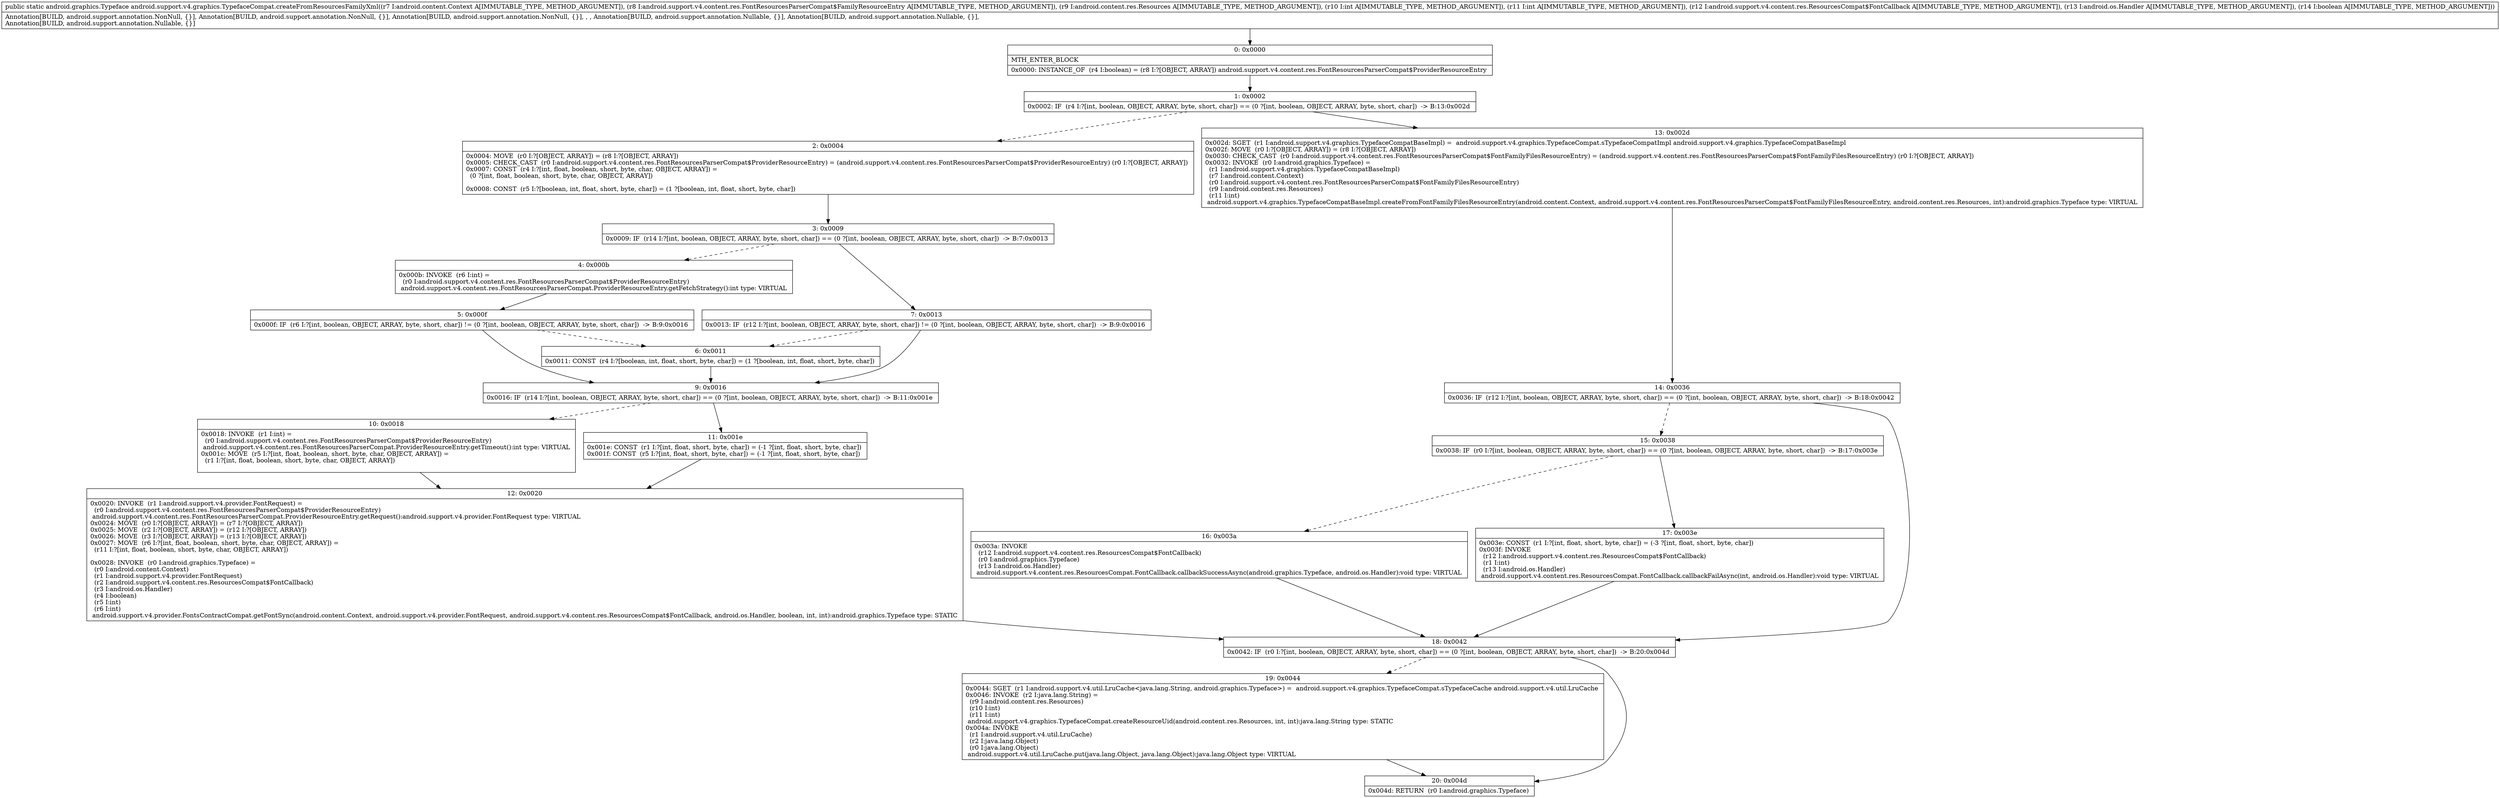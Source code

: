 digraph "CFG forandroid.support.v4.graphics.TypefaceCompat.createFromResourcesFamilyXml(Landroid\/content\/Context;Landroid\/support\/v4\/content\/res\/FontResourcesParserCompat$FamilyResourceEntry;Landroid\/content\/res\/Resources;IILandroid\/support\/v4\/content\/res\/ResourcesCompat$FontCallback;Landroid\/os\/Handler;Z)Landroid\/graphics\/Typeface;" {
Node_0 [shape=record,label="{0\:\ 0x0000|MTH_ENTER_BLOCK\l|0x0000: INSTANCE_OF  (r4 I:boolean) = (r8 I:?[OBJECT, ARRAY]) android.support.v4.content.res.FontResourcesParserCompat$ProviderResourceEntry \l}"];
Node_1 [shape=record,label="{1\:\ 0x0002|0x0002: IF  (r4 I:?[int, boolean, OBJECT, ARRAY, byte, short, char]) == (0 ?[int, boolean, OBJECT, ARRAY, byte, short, char])  \-\> B:13:0x002d \l}"];
Node_2 [shape=record,label="{2\:\ 0x0004|0x0004: MOVE  (r0 I:?[OBJECT, ARRAY]) = (r8 I:?[OBJECT, ARRAY]) \l0x0005: CHECK_CAST  (r0 I:android.support.v4.content.res.FontResourcesParserCompat$ProviderResourceEntry) = (android.support.v4.content.res.FontResourcesParserCompat$ProviderResourceEntry) (r0 I:?[OBJECT, ARRAY]) \l0x0007: CONST  (r4 I:?[int, float, boolean, short, byte, char, OBJECT, ARRAY]) = \l  (0 ?[int, float, boolean, short, byte, char, OBJECT, ARRAY])\l \l0x0008: CONST  (r5 I:?[boolean, int, float, short, byte, char]) = (1 ?[boolean, int, float, short, byte, char]) \l}"];
Node_3 [shape=record,label="{3\:\ 0x0009|0x0009: IF  (r14 I:?[int, boolean, OBJECT, ARRAY, byte, short, char]) == (0 ?[int, boolean, OBJECT, ARRAY, byte, short, char])  \-\> B:7:0x0013 \l}"];
Node_4 [shape=record,label="{4\:\ 0x000b|0x000b: INVOKE  (r6 I:int) = \l  (r0 I:android.support.v4.content.res.FontResourcesParserCompat$ProviderResourceEntry)\l android.support.v4.content.res.FontResourcesParserCompat.ProviderResourceEntry.getFetchStrategy():int type: VIRTUAL \l}"];
Node_5 [shape=record,label="{5\:\ 0x000f|0x000f: IF  (r6 I:?[int, boolean, OBJECT, ARRAY, byte, short, char]) != (0 ?[int, boolean, OBJECT, ARRAY, byte, short, char])  \-\> B:9:0x0016 \l}"];
Node_6 [shape=record,label="{6\:\ 0x0011|0x0011: CONST  (r4 I:?[boolean, int, float, short, byte, char]) = (1 ?[boolean, int, float, short, byte, char]) \l}"];
Node_7 [shape=record,label="{7\:\ 0x0013|0x0013: IF  (r12 I:?[int, boolean, OBJECT, ARRAY, byte, short, char]) != (0 ?[int, boolean, OBJECT, ARRAY, byte, short, char])  \-\> B:9:0x0016 \l}"];
Node_9 [shape=record,label="{9\:\ 0x0016|0x0016: IF  (r14 I:?[int, boolean, OBJECT, ARRAY, byte, short, char]) == (0 ?[int, boolean, OBJECT, ARRAY, byte, short, char])  \-\> B:11:0x001e \l}"];
Node_10 [shape=record,label="{10\:\ 0x0018|0x0018: INVOKE  (r1 I:int) = \l  (r0 I:android.support.v4.content.res.FontResourcesParserCompat$ProviderResourceEntry)\l android.support.v4.content.res.FontResourcesParserCompat.ProviderResourceEntry.getTimeout():int type: VIRTUAL \l0x001c: MOVE  (r5 I:?[int, float, boolean, short, byte, char, OBJECT, ARRAY]) = \l  (r1 I:?[int, float, boolean, short, byte, char, OBJECT, ARRAY])\l \l}"];
Node_11 [shape=record,label="{11\:\ 0x001e|0x001e: CONST  (r1 I:?[int, float, short, byte, char]) = (\-1 ?[int, float, short, byte, char]) \l0x001f: CONST  (r5 I:?[int, float, short, byte, char]) = (\-1 ?[int, float, short, byte, char]) \l}"];
Node_12 [shape=record,label="{12\:\ 0x0020|0x0020: INVOKE  (r1 I:android.support.v4.provider.FontRequest) = \l  (r0 I:android.support.v4.content.res.FontResourcesParserCompat$ProviderResourceEntry)\l android.support.v4.content.res.FontResourcesParserCompat.ProviderResourceEntry.getRequest():android.support.v4.provider.FontRequest type: VIRTUAL \l0x0024: MOVE  (r0 I:?[OBJECT, ARRAY]) = (r7 I:?[OBJECT, ARRAY]) \l0x0025: MOVE  (r2 I:?[OBJECT, ARRAY]) = (r12 I:?[OBJECT, ARRAY]) \l0x0026: MOVE  (r3 I:?[OBJECT, ARRAY]) = (r13 I:?[OBJECT, ARRAY]) \l0x0027: MOVE  (r6 I:?[int, float, boolean, short, byte, char, OBJECT, ARRAY]) = \l  (r11 I:?[int, float, boolean, short, byte, char, OBJECT, ARRAY])\l \l0x0028: INVOKE  (r0 I:android.graphics.Typeface) = \l  (r0 I:android.content.Context)\l  (r1 I:android.support.v4.provider.FontRequest)\l  (r2 I:android.support.v4.content.res.ResourcesCompat$FontCallback)\l  (r3 I:android.os.Handler)\l  (r4 I:boolean)\l  (r5 I:int)\l  (r6 I:int)\l android.support.v4.provider.FontsContractCompat.getFontSync(android.content.Context, android.support.v4.provider.FontRequest, android.support.v4.content.res.ResourcesCompat$FontCallback, android.os.Handler, boolean, int, int):android.graphics.Typeface type: STATIC \l}"];
Node_13 [shape=record,label="{13\:\ 0x002d|0x002d: SGET  (r1 I:android.support.v4.graphics.TypefaceCompatBaseImpl) =  android.support.v4.graphics.TypefaceCompat.sTypefaceCompatImpl android.support.v4.graphics.TypefaceCompatBaseImpl \l0x002f: MOVE  (r0 I:?[OBJECT, ARRAY]) = (r8 I:?[OBJECT, ARRAY]) \l0x0030: CHECK_CAST  (r0 I:android.support.v4.content.res.FontResourcesParserCompat$FontFamilyFilesResourceEntry) = (android.support.v4.content.res.FontResourcesParserCompat$FontFamilyFilesResourceEntry) (r0 I:?[OBJECT, ARRAY]) \l0x0032: INVOKE  (r0 I:android.graphics.Typeface) = \l  (r1 I:android.support.v4.graphics.TypefaceCompatBaseImpl)\l  (r7 I:android.content.Context)\l  (r0 I:android.support.v4.content.res.FontResourcesParserCompat$FontFamilyFilesResourceEntry)\l  (r9 I:android.content.res.Resources)\l  (r11 I:int)\l android.support.v4.graphics.TypefaceCompatBaseImpl.createFromFontFamilyFilesResourceEntry(android.content.Context, android.support.v4.content.res.FontResourcesParserCompat$FontFamilyFilesResourceEntry, android.content.res.Resources, int):android.graphics.Typeface type: VIRTUAL \l}"];
Node_14 [shape=record,label="{14\:\ 0x0036|0x0036: IF  (r12 I:?[int, boolean, OBJECT, ARRAY, byte, short, char]) == (0 ?[int, boolean, OBJECT, ARRAY, byte, short, char])  \-\> B:18:0x0042 \l}"];
Node_15 [shape=record,label="{15\:\ 0x0038|0x0038: IF  (r0 I:?[int, boolean, OBJECT, ARRAY, byte, short, char]) == (0 ?[int, boolean, OBJECT, ARRAY, byte, short, char])  \-\> B:17:0x003e \l}"];
Node_16 [shape=record,label="{16\:\ 0x003a|0x003a: INVOKE  \l  (r12 I:android.support.v4.content.res.ResourcesCompat$FontCallback)\l  (r0 I:android.graphics.Typeface)\l  (r13 I:android.os.Handler)\l android.support.v4.content.res.ResourcesCompat.FontCallback.callbackSuccessAsync(android.graphics.Typeface, android.os.Handler):void type: VIRTUAL \l}"];
Node_17 [shape=record,label="{17\:\ 0x003e|0x003e: CONST  (r1 I:?[int, float, short, byte, char]) = (\-3 ?[int, float, short, byte, char]) \l0x003f: INVOKE  \l  (r12 I:android.support.v4.content.res.ResourcesCompat$FontCallback)\l  (r1 I:int)\l  (r13 I:android.os.Handler)\l android.support.v4.content.res.ResourcesCompat.FontCallback.callbackFailAsync(int, android.os.Handler):void type: VIRTUAL \l}"];
Node_18 [shape=record,label="{18\:\ 0x0042|0x0042: IF  (r0 I:?[int, boolean, OBJECT, ARRAY, byte, short, char]) == (0 ?[int, boolean, OBJECT, ARRAY, byte, short, char])  \-\> B:20:0x004d \l}"];
Node_19 [shape=record,label="{19\:\ 0x0044|0x0044: SGET  (r1 I:android.support.v4.util.LruCache\<java.lang.String, android.graphics.Typeface\>) =  android.support.v4.graphics.TypefaceCompat.sTypefaceCache android.support.v4.util.LruCache \l0x0046: INVOKE  (r2 I:java.lang.String) = \l  (r9 I:android.content.res.Resources)\l  (r10 I:int)\l  (r11 I:int)\l android.support.v4.graphics.TypefaceCompat.createResourceUid(android.content.res.Resources, int, int):java.lang.String type: STATIC \l0x004a: INVOKE  \l  (r1 I:android.support.v4.util.LruCache)\l  (r2 I:java.lang.Object)\l  (r0 I:java.lang.Object)\l android.support.v4.util.LruCache.put(java.lang.Object, java.lang.Object):java.lang.Object type: VIRTUAL \l}"];
Node_20 [shape=record,label="{20\:\ 0x004d|0x004d: RETURN  (r0 I:android.graphics.Typeface) \l}"];
MethodNode[shape=record,label="{public static android.graphics.Typeface android.support.v4.graphics.TypefaceCompat.createFromResourcesFamilyXml((r7 I:android.content.Context A[IMMUTABLE_TYPE, METHOD_ARGUMENT]), (r8 I:android.support.v4.content.res.FontResourcesParserCompat$FamilyResourceEntry A[IMMUTABLE_TYPE, METHOD_ARGUMENT]), (r9 I:android.content.res.Resources A[IMMUTABLE_TYPE, METHOD_ARGUMENT]), (r10 I:int A[IMMUTABLE_TYPE, METHOD_ARGUMENT]), (r11 I:int A[IMMUTABLE_TYPE, METHOD_ARGUMENT]), (r12 I:android.support.v4.content.res.ResourcesCompat$FontCallback A[IMMUTABLE_TYPE, METHOD_ARGUMENT]), (r13 I:android.os.Handler A[IMMUTABLE_TYPE, METHOD_ARGUMENT]), (r14 I:boolean A[IMMUTABLE_TYPE, METHOD_ARGUMENT]))  | Annotation[BUILD, android.support.annotation.NonNull, \{\}], Annotation[BUILD, android.support.annotation.NonNull, \{\}], Annotation[BUILD, android.support.annotation.NonNull, \{\}], , , Annotation[BUILD, android.support.annotation.Nullable, \{\}], Annotation[BUILD, android.support.annotation.Nullable, \{\}], \lAnnotation[BUILD, android.support.annotation.Nullable, \{\}]\l}"];
MethodNode -> Node_0;
Node_0 -> Node_1;
Node_1 -> Node_2[style=dashed];
Node_1 -> Node_13;
Node_2 -> Node_3;
Node_3 -> Node_4[style=dashed];
Node_3 -> Node_7;
Node_4 -> Node_5;
Node_5 -> Node_6[style=dashed];
Node_5 -> Node_9;
Node_6 -> Node_9;
Node_7 -> Node_9;
Node_7 -> Node_6[style=dashed];
Node_9 -> Node_10[style=dashed];
Node_9 -> Node_11;
Node_10 -> Node_12;
Node_11 -> Node_12;
Node_12 -> Node_18;
Node_13 -> Node_14;
Node_14 -> Node_15[style=dashed];
Node_14 -> Node_18;
Node_15 -> Node_16[style=dashed];
Node_15 -> Node_17;
Node_16 -> Node_18;
Node_17 -> Node_18;
Node_18 -> Node_19[style=dashed];
Node_18 -> Node_20;
Node_19 -> Node_20;
}

